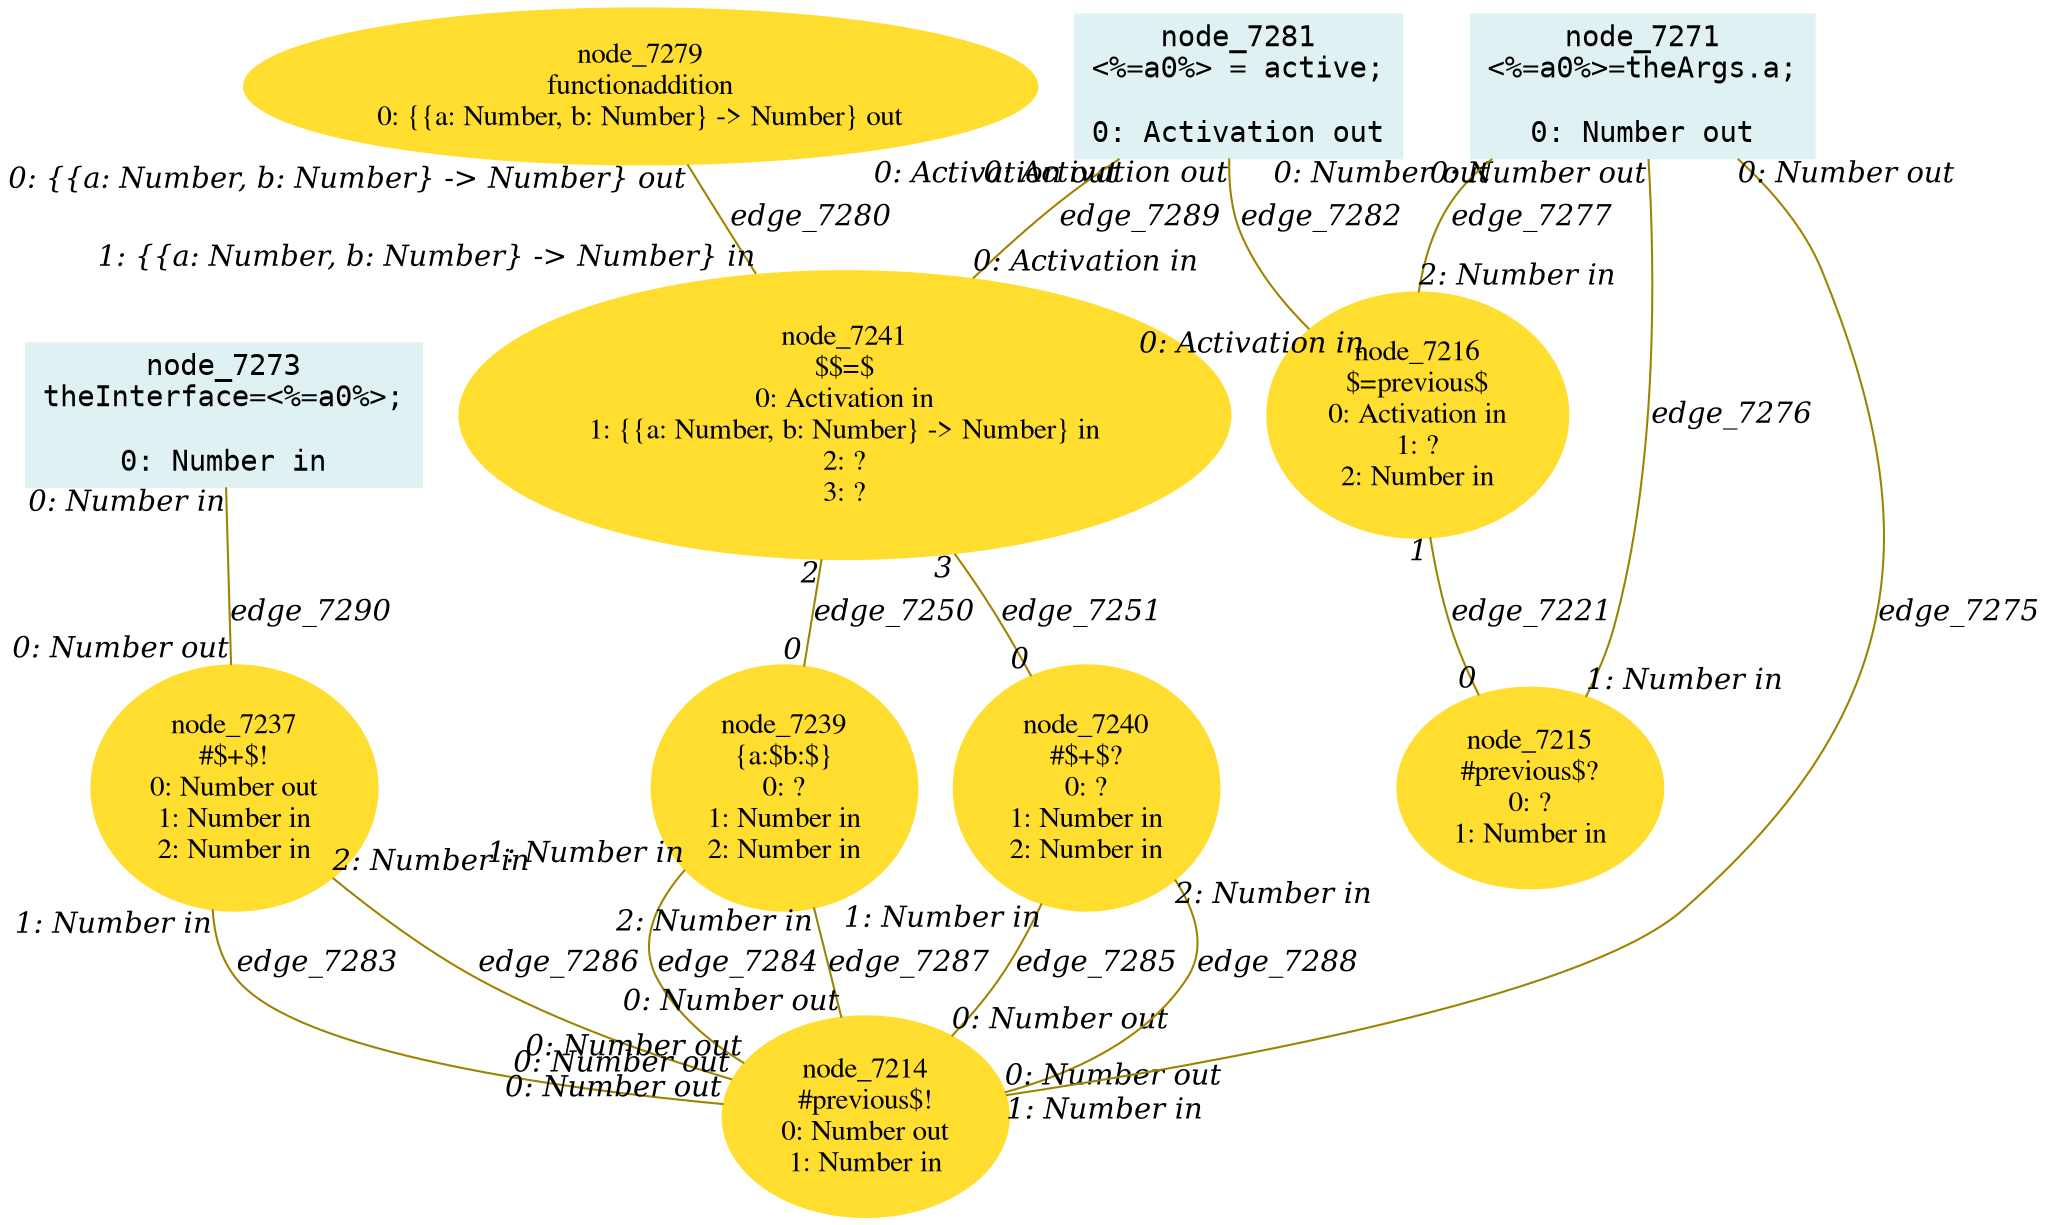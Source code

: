digraph g{node_7214 [shape="ellipse", style="filled", color="#ffde2f", fontname="Times", label="node_7214
#previous$!
0: Number out
1: Number in" ]
node_7215 [shape="ellipse", style="filled", color="#ffde2f", fontname="Times", label="node_7215
#previous$?
0: ?
1: Number in" ]
node_7216 [shape="ellipse", style="filled", color="#ffde2f", fontname="Times", label="node_7216
$=previous$
0: Activation in
1: ?
2: Number in" ]
node_7237 [shape="ellipse", style="filled", color="#ffde2f", fontname="Times", label="node_7237
#$+$!
0: Number out
1: Number in
2: Number in" ]
node_7239 [shape="ellipse", style="filled", color="#ffde2f", fontname="Times", label="node_7239
{a:$b:$}
0: ?
1: Number in
2: Number in" ]
node_7240 [shape="ellipse", style="filled", color="#ffde2f", fontname="Times", label="node_7240
#$+$?
0: ?
1: Number in
2: Number in" ]
node_7241 [shape="ellipse", style="filled", color="#ffde2f", fontname="Times", label="node_7241
$$=$
0: Activation in
1: {{a: Number, b: Number} -> Number} in
2: ?
3: ?" ]
node_7271 [shape="box", style="filled", color="#dff1f2", fontname="Courier", label="node_7271
<%=a0%>=theArgs.a;

0: Number out" ]
node_7273 [shape="box", style="filled", color="#dff1f2", fontname="Courier", label="node_7273
theInterface=<%=a0%>;

0: Number in" ]
node_7279 [shape="ellipse", style="filled", color="#ffde2f", fontname="Times", label="node_7279
functionaddition
0: {{a: Number, b: Number} -> Number} out" ]
node_7281 [shape="box", style="filled", color="#dff1f2", fontname="Courier", label="node_7281
<%=a0%> = active;

0: Activation out" ]
node_7216 -> node_7215 [dir=none, arrowHead=none, fontname="Times-Italic", arrowsize=1, color="#9d8400", label="edge_7221",  headlabel="0", taillabel="1" ]
node_7241 -> node_7239 [dir=none, arrowHead=none, fontname="Times-Italic", arrowsize=1, color="#9d8400", label="edge_7250",  headlabel="0", taillabel="2" ]
node_7241 -> node_7240 [dir=none, arrowHead=none, fontname="Times-Italic", arrowsize=1, color="#9d8400", label="edge_7251",  headlabel="0", taillabel="3" ]
node_7271 -> node_7214 [dir=none, arrowHead=none, fontname="Times-Italic", arrowsize=1, color="#9d8400", label="edge_7275",  headlabel="1: Number in", taillabel="0: Number out" ]
node_7271 -> node_7215 [dir=none, arrowHead=none, fontname="Times-Italic", arrowsize=1, color="#9d8400", label="edge_7276",  headlabel="1: Number in", taillabel="0: Number out" ]
node_7271 -> node_7216 [dir=none, arrowHead=none, fontname="Times-Italic", arrowsize=1, color="#9d8400", label="edge_7277",  headlabel="2: Number in", taillabel="0: Number out" ]
node_7279 -> node_7241 [dir=none, arrowHead=none, fontname="Times-Italic", arrowsize=1, color="#9d8400", label="edge_7280",  headlabel="1: {{a: Number, b: Number} -> Number} in", taillabel="0: {{a: Number, b: Number} -> Number} out" ]
node_7281 -> node_7216 [dir=none, arrowHead=none, fontname="Times-Italic", arrowsize=1, color="#9d8400", label="edge_7282",  headlabel="0: Activation in", taillabel="0: Activation out" ]
node_7237 -> node_7214 [dir=none, arrowHead=none, fontname="Times-Italic", arrowsize=1, color="#9d8400", label="edge_7283",  headlabel="0: Number out", taillabel="1: Number in" ]
node_7239 -> node_7214 [dir=none, arrowHead=none, fontname="Times-Italic", arrowsize=1, color="#9d8400", label="edge_7284",  headlabel="0: Number out", taillabel="1: Number in" ]
node_7240 -> node_7214 [dir=none, arrowHead=none, fontname="Times-Italic", arrowsize=1, color="#9d8400", label="edge_7285",  headlabel="0: Number out", taillabel="1: Number in" ]
node_7237 -> node_7214 [dir=none, arrowHead=none, fontname="Times-Italic", arrowsize=1, color="#9d8400", label="edge_7286",  headlabel="0: Number out", taillabel="2: Number in" ]
node_7239 -> node_7214 [dir=none, arrowHead=none, fontname="Times-Italic", arrowsize=1, color="#9d8400", label="edge_7287",  headlabel="0: Number out", taillabel="2: Number in" ]
node_7240 -> node_7214 [dir=none, arrowHead=none, fontname="Times-Italic", arrowsize=1, color="#9d8400", label="edge_7288",  headlabel="0: Number out", taillabel="2: Number in" ]
node_7281 -> node_7241 [dir=none, arrowHead=none, fontname="Times-Italic", arrowsize=1, color="#9d8400", label="edge_7289",  headlabel="0: Activation in", taillabel="0: Activation out" ]
node_7273 -> node_7237 [dir=none, arrowHead=none, fontname="Times-Italic", arrowsize=1, color="#9d8400", label="edge_7290",  headlabel="0: Number out", taillabel="0: Number in" ]
}